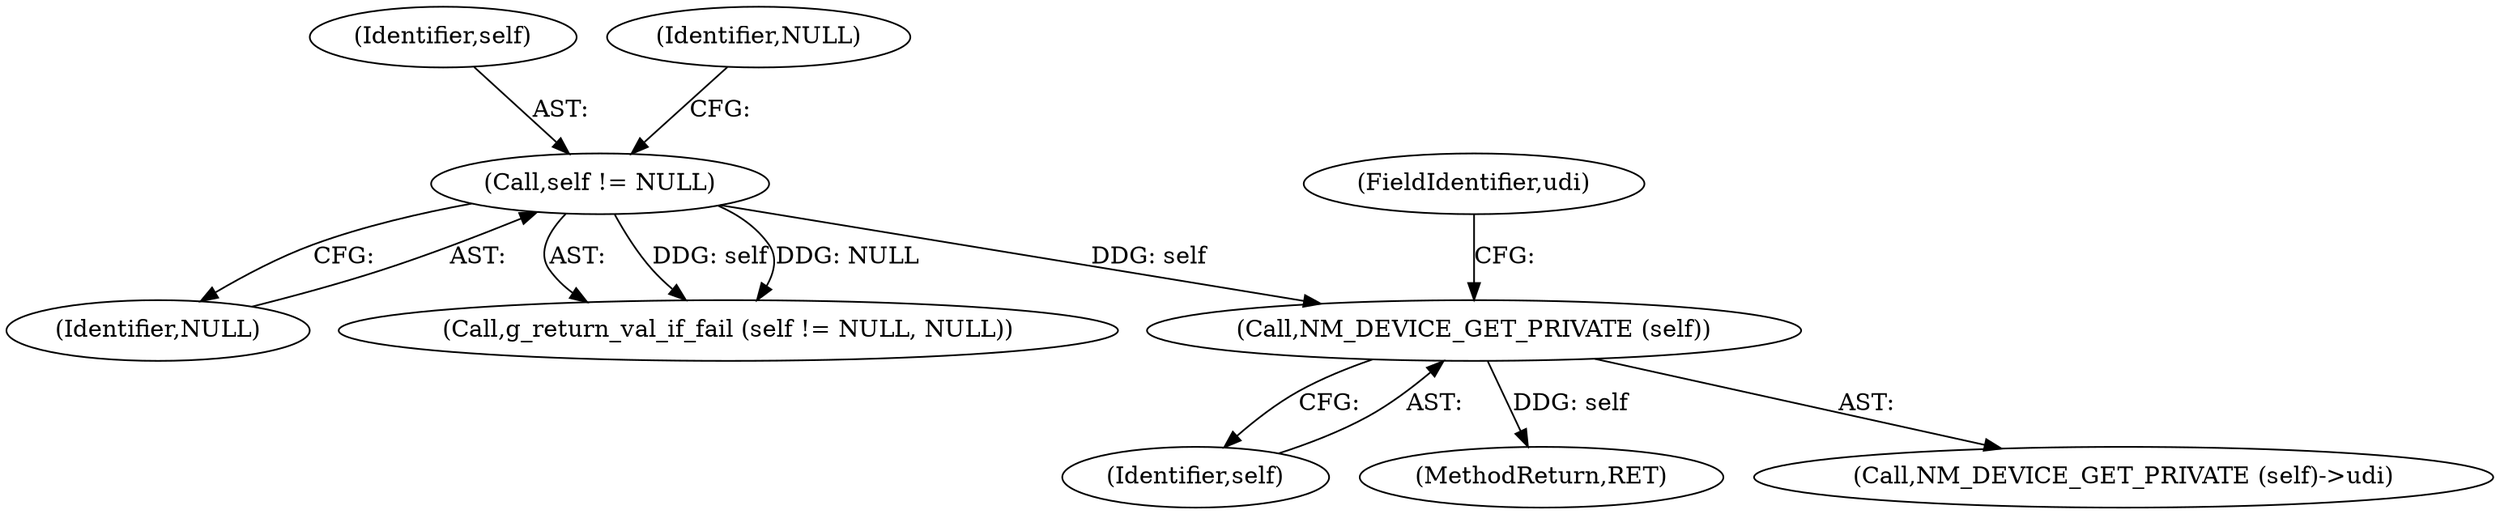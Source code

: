 digraph "0_NetworkManager_d5fc88e573fa58b93034b04d35a2454f5d28cad9@pointer" {
"1000342" [label="(Call,NM_DEVICE_GET_PRIVATE (self))"];
"1000336" [label="(Call,self != NULL)"];
"1000343" [label="(Identifier,self)"];
"1000342" [label="(Call,NM_DEVICE_GET_PRIVATE (self))"];
"1000336" [label="(Call,self != NULL)"];
"1000337" [label="(Identifier,self)"];
"1000338" [label="(Identifier,NULL)"];
"1000335" [label="(Call,g_return_val_if_fail (self != NULL, NULL))"];
"1007368" [label="(MethodReturn,RET)"];
"1000341" [label="(Call,NM_DEVICE_GET_PRIVATE (self)->udi)"];
"1000344" [label="(FieldIdentifier,udi)"];
"1000339" [label="(Identifier,NULL)"];
"1000342" -> "1000341"  [label="AST: "];
"1000342" -> "1000343"  [label="CFG: "];
"1000343" -> "1000342"  [label="AST: "];
"1000344" -> "1000342"  [label="CFG: "];
"1000342" -> "1007368"  [label="DDG: self"];
"1000336" -> "1000342"  [label="DDG: self"];
"1000336" -> "1000335"  [label="AST: "];
"1000336" -> "1000338"  [label="CFG: "];
"1000337" -> "1000336"  [label="AST: "];
"1000338" -> "1000336"  [label="AST: "];
"1000339" -> "1000336"  [label="CFG: "];
"1000336" -> "1000335"  [label="DDG: self"];
"1000336" -> "1000335"  [label="DDG: NULL"];
}
